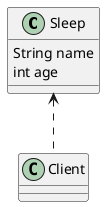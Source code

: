 @startuml
'https://plantuml.com/class-diagram

class Sleep{
    String name
    int age
}

class Client

Sleep <.. Client

@enduml